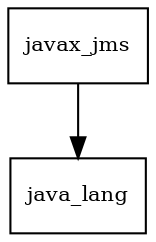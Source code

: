 digraph geronimo_jms_2_0_spec_1_0_alpha_2_package_dependencies {
  node [shape = box, fontsize=10.0];
  javax_jms -> java_lang;
}
